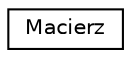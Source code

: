 digraph "Graphical Class Hierarchy"
{
  edge [fontname="Helvetica",fontsize="10",labelfontname="Helvetica",labelfontsize="10"];
  node [fontname="Helvetica",fontsize="10",shape=record];
  rankdir="LR";
  Node1 [label="Macierz",height=0.2,width=0.4,color="black", fillcolor="white", style="filled",URL="$class_macierz.html"];
}
